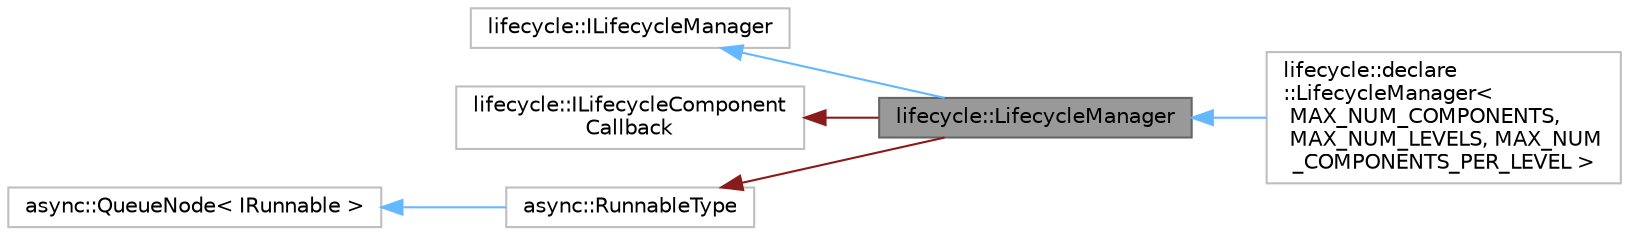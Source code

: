 digraph "lifecycle::LifecycleManager"
{
 // LATEX_PDF_SIZE
  bgcolor="transparent";
  edge [fontname=Helvetica,fontsize=10,labelfontname=Helvetica,labelfontsize=10];
  node [fontname=Helvetica,fontsize=10,shape=box,height=0.2,width=0.4];
  rankdir="LR";
  Node1 [id="Node000001",label="lifecycle::LifecycleManager",height=0.2,width=0.4,color="gray40", fillcolor="grey60", style="filled", fontcolor="black",tooltip=" "];
  Node2 -> Node1 [id="edge1_Node000001_Node000002",dir="back",color="steelblue1",style="solid",tooltip=" "];
  Node2 [id="Node000002",label="lifecycle::ILifecycleManager",height=0.2,width=0.4,color="grey75", fillcolor="white", style="filled",URL="$d6/d5a/classlifecycle_1_1ILifecycleManager.html",tooltip=" "];
  Node3 -> Node1 [id="edge2_Node000001_Node000003",dir="back",color="firebrick4",style="solid",tooltip=" "];
  Node3 [id="Node000003",label="lifecycle::ILifecycleComponent\lCallback",height=0.2,width=0.4,color="grey75", fillcolor="white", style="filled",URL="$d4/da5/classlifecycle_1_1ILifecycleComponentCallback.html",tooltip=" "];
  Node4 -> Node1 [id="edge3_Node000001_Node000004",dir="back",color="firebrick4",style="solid",tooltip=" "];
  Node4 [id="Node000004",label="async::RunnableType",height=0.2,width=0.4,color="grey75", fillcolor="white", style="filled",URL="$d7/db0/classasync_1_1IRunnable.html",tooltip=" "];
  Node5 -> Node4 [id="edge4_Node000004_Node000005",dir="back",color="steelblue1",style="solid",tooltip=" "];
  Node5 [id="Node000005",label="async::QueueNode\< IRunnable \>",height=0.2,width=0.4,color="grey75", fillcolor="white", style="filled",URL="$d1/dcc/classasync_1_1QueueNode.html",tooltip=" "];
  Node1 -> Node6 [id="edge5_Node000001_Node000006",dir="back",color="steelblue1",style="solid",tooltip=" "];
  Node6 [id="Node000006",label="lifecycle::declare\l::LifecycleManager\<\l MAX_NUM_COMPONENTS,\l MAX_NUM_LEVELS, MAX_NUM\l_COMPONENTS_PER_LEVEL \>",height=0.2,width=0.4,color="grey75", fillcolor="white", style="filled",URL="$db/d38/classlifecycle_1_1declare_1_1LifecycleManager.html",tooltip=" "];
}
